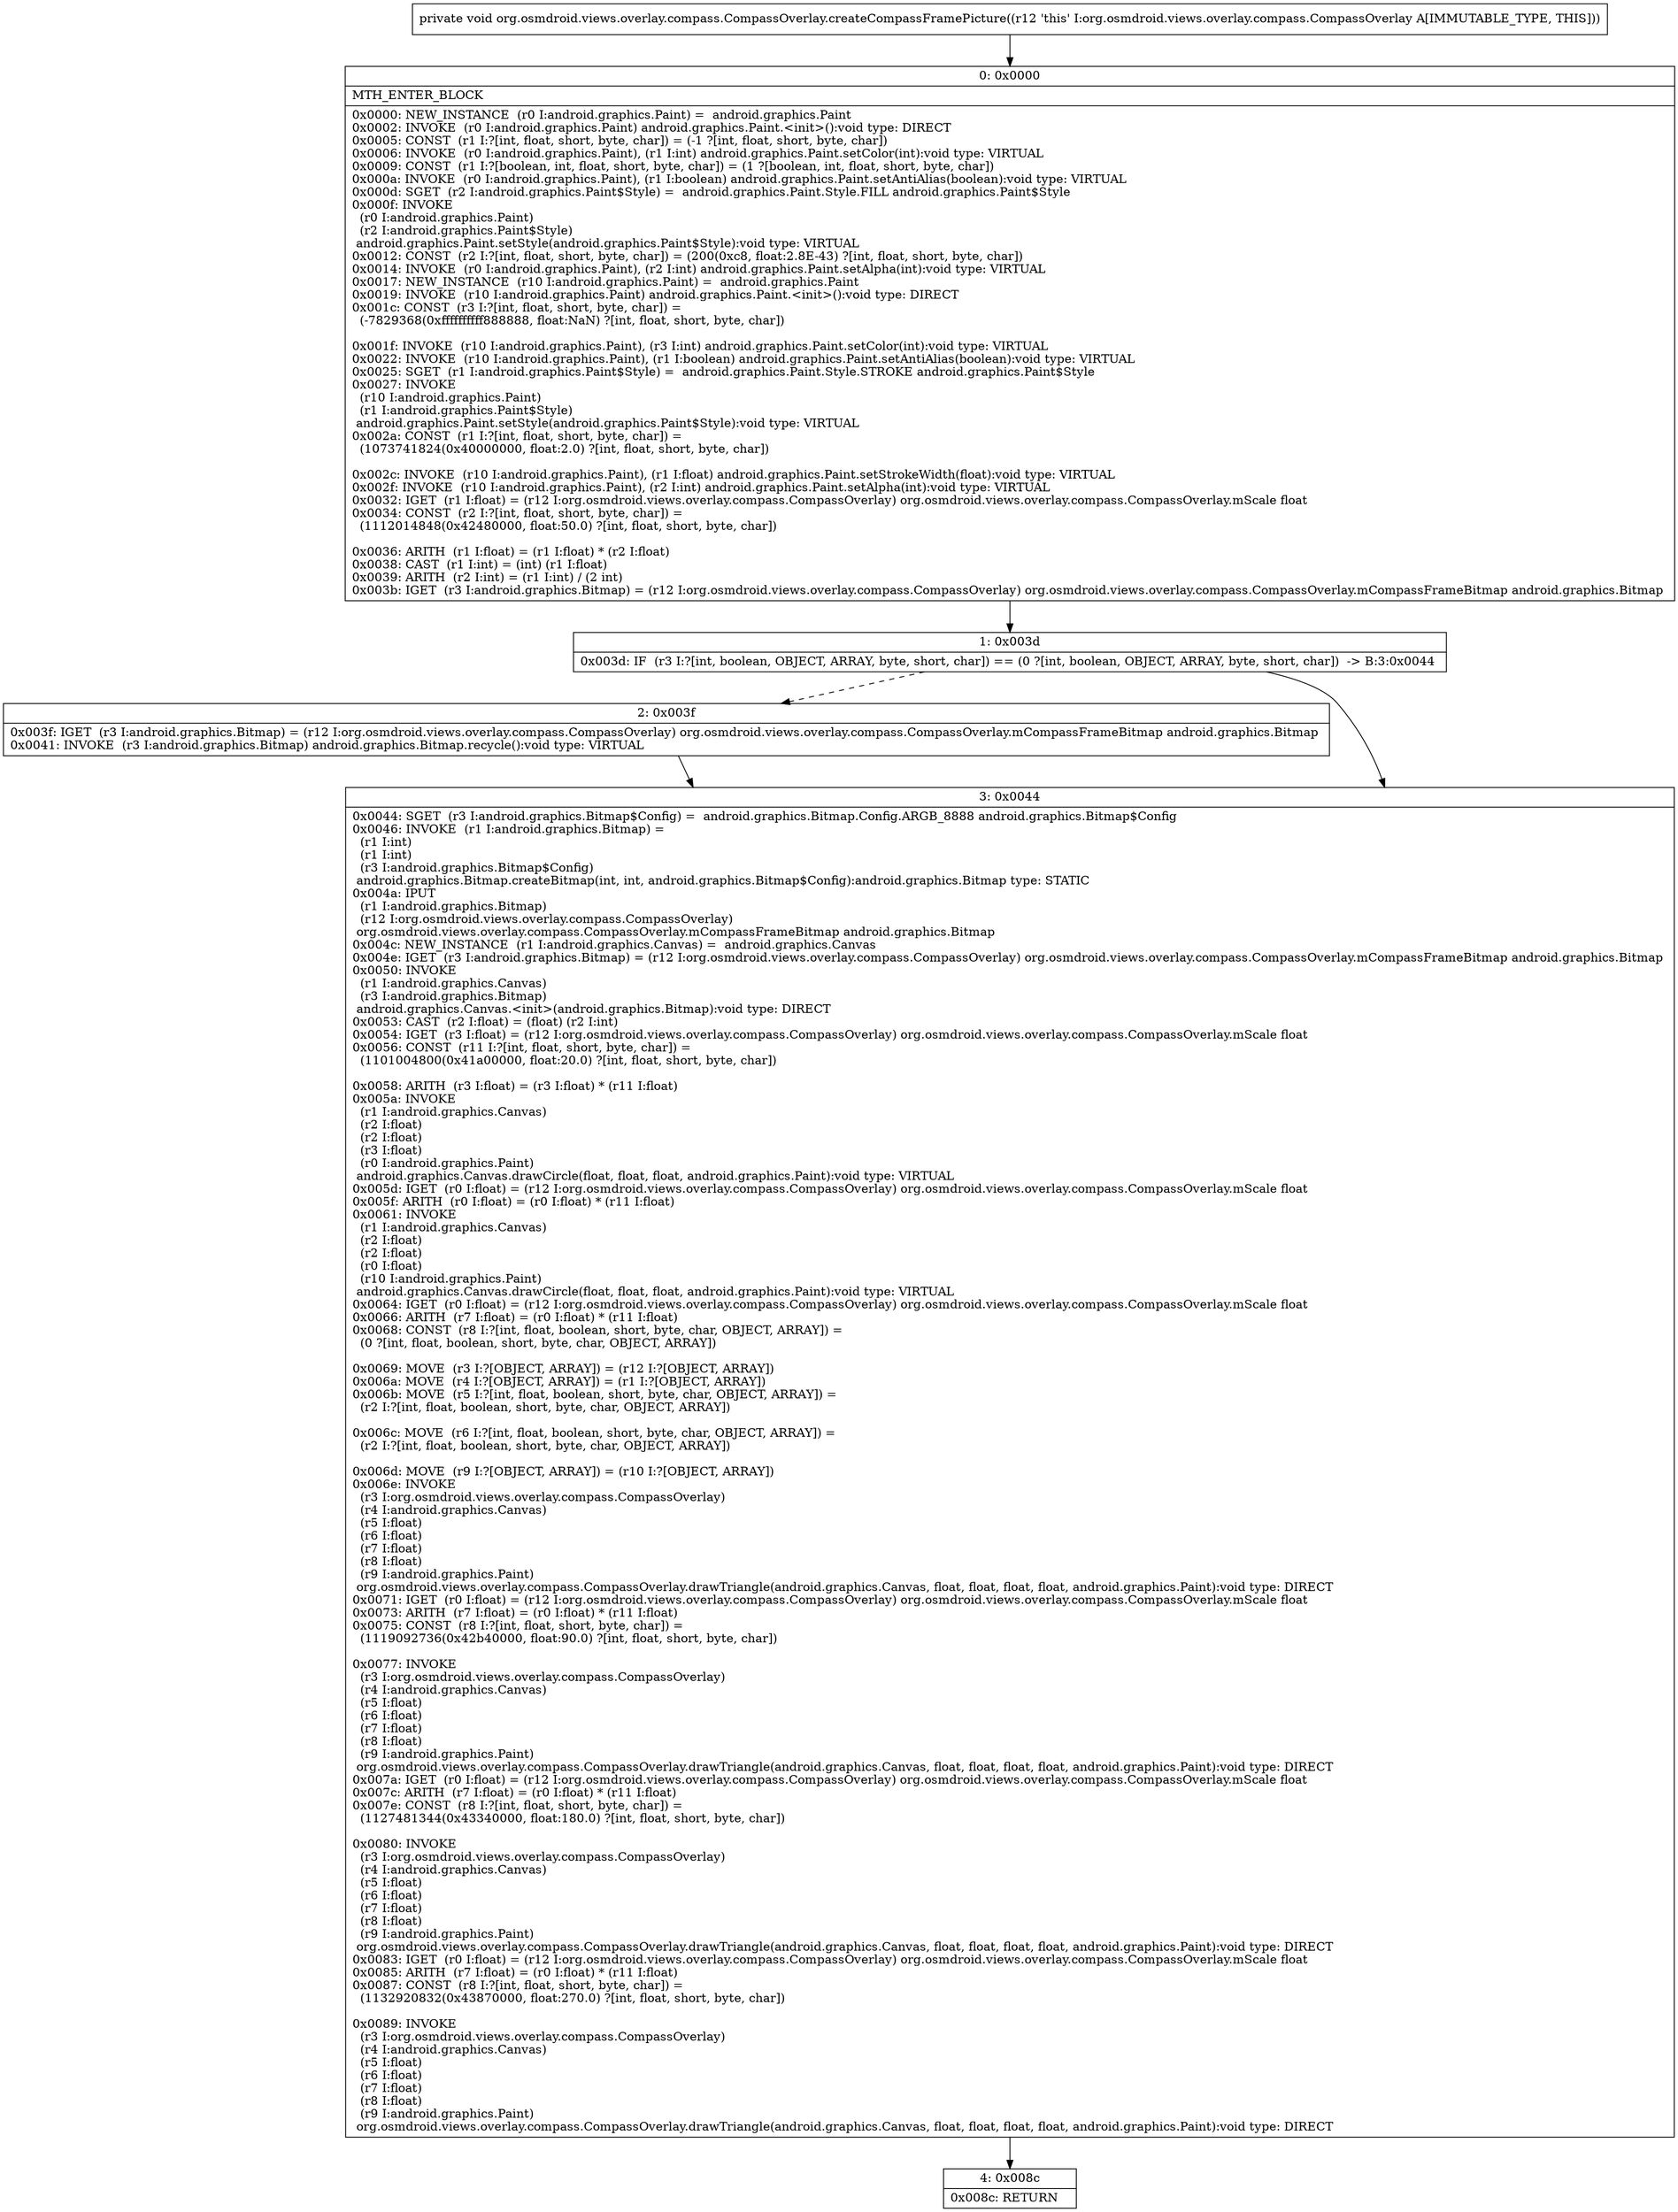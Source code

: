 digraph "CFG fororg.osmdroid.views.overlay.compass.CompassOverlay.createCompassFramePicture()V" {
Node_0 [shape=record,label="{0\:\ 0x0000|MTH_ENTER_BLOCK\l|0x0000: NEW_INSTANCE  (r0 I:android.graphics.Paint) =  android.graphics.Paint \l0x0002: INVOKE  (r0 I:android.graphics.Paint) android.graphics.Paint.\<init\>():void type: DIRECT \l0x0005: CONST  (r1 I:?[int, float, short, byte, char]) = (\-1 ?[int, float, short, byte, char]) \l0x0006: INVOKE  (r0 I:android.graphics.Paint), (r1 I:int) android.graphics.Paint.setColor(int):void type: VIRTUAL \l0x0009: CONST  (r1 I:?[boolean, int, float, short, byte, char]) = (1 ?[boolean, int, float, short, byte, char]) \l0x000a: INVOKE  (r0 I:android.graphics.Paint), (r1 I:boolean) android.graphics.Paint.setAntiAlias(boolean):void type: VIRTUAL \l0x000d: SGET  (r2 I:android.graphics.Paint$Style) =  android.graphics.Paint.Style.FILL android.graphics.Paint$Style \l0x000f: INVOKE  \l  (r0 I:android.graphics.Paint)\l  (r2 I:android.graphics.Paint$Style)\l android.graphics.Paint.setStyle(android.graphics.Paint$Style):void type: VIRTUAL \l0x0012: CONST  (r2 I:?[int, float, short, byte, char]) = (200(0xc8, float:2.8E\-43) ?[int, float, short, byte, char]) \l0x0014: INVOKE  (r0 I:android.graphics.Paint), (r2 I:int) android.graphics.Paint.setAlpha(int):void type: VIRTUAL \l0x0017: NEW_INSTANCE  (r10 I:android.graphics.Paint) =  android.graphics.Paint \l0x0019: INVOKE  (r10 I:android.graphics.Paint) android.graphics.Paint.\<init\>():void type: DIRECT \l0x001c: CONST  (r3 I:?[int, float, short, byte, char]) = \l  (\-7829368(0xffffffffff888888, float:NaN) ?[int, float, short, byte, char])\l \l0x001f: INVOKE  (r10 I:android.graphics.Paint), (r3 I:int) android.graphics.Paint.setColor(int):void type: VIRTUAL \l0x0022: INVOKE  (r10 I:android.graphics.Paint), (r1 I:boolean) android.graphics.Paint.setAntiAlias(boolean):void type: VIRTUAL \l0x0025: SGET  (r1 I:android.graphics.Paint$Style) =  android.graphics.Paint.Style.STROKE android.graphics.Paint$Style \l0x0027: INVOKE  \l  (r10 I:android.graphics.Paint)\l  (r1 I:android.graphics.Paint$Style)\l android.graphics.Paint.setStyle(android.graphics.Paint$Style):void type: VIRTUAL \l0x002a: CONST  (r1 I:?[int, float, short, byte, char]) = \l  (1073741824(0x40000000, float:2.0) ?[int, float, short, byte, char])\l \l0x002c: INVOKE  (r10 I:android.graphics.Paint), (r1 I:float) android.graphics.Paint.setStrokeWidth(float):void type: VIRTUAL \l0x002f: INVOKE  (r10 I:android.graphics.Paint), (r2 I:int) android.graphics.Paint.setAlpha(int):void type: VIRTUAL \l0x0032: IGET  (r1 I:float) = (r12 I:org.osmdroid.views.overlay.compass.CompassOverlay) org.osmdroid.views.overlay.compass.CompassOverlay.mScale float \l0x0034: CONST  (r2 I:?[int, float, short, byte, char]) = \l  (1112014848(0x42480000, float:50.0) ?[int, float, short, byte, char])\l \l0x0036: ARITH  (r1 I:float) = (r1 I:float) * (r2 I:float) \l0x0038: CAST  (r1 I:int) = (int) (r1 I:float) \l0x0039: ARITH  (r2 I:int) = (r1 I:int) \/ (2 int) \l0x003b: IGET  (r3 I:android.graphics.Bitmap) = (r12 I:org.osmdroid.views.overlay.compass.CompassOverlay) org.osmdroid.views.overlay.compass.CompassOverlay.mCompassFrameBitmap android.graphics.Bitmap \l}"];
Node_1 [shape=record,label="{1\:\ 0x003d|0x003d: IF  (r3 I:?[int, boolean, OBJECT, ARRAY, byte, short, char]) == (0 ?[int, boolean, OBJECT, ARRAY, byte, short, char])  \-\> B:3:0x0044 \l}"];
Node_2 [shape=record,label="{2\:\ 0x003f|0x003f: IGET  (r3 I:android.graphics.Bitmap) = (r12 I:org.osmdroid.views.overlay.compass.CompassOverlay) org.osmdroid.views.overlay.compass.CompassOverlay.mCompassFrameBitmap android.graphics.Bitmap \l0x0041: INVOKE  (r3 I:android.graphics.Bitmap) android.graphics.Bitmap.recycle():void type: VIRTUAL \l}"];
Node_3 [shape=record,label="{3\:\ 0x0044|0x0044: SGET  (r3 I:android.graphics.Bitmap$Config) =  android.graphics.Bitmap.Config.ARGB_8888 android.graphics.Bitmap$Config \l0x0046: INVOKE  (r1 I:android.graphics.Bitmap) = \l  (r1 I:int)\l  (r1 I:int)\l  (r3 I:android.graphics.Bitmap$Config)\l android.graphics.Bitmap.createBitmap(int, int, android.graphics.Bitmap$Config):android.graphics.Bitmap type: STATIC \l0x004a: IPUT  \l  (r1 I:android.graphics.Bitmap)\l  (r12 I:org.osmdroid.views.overlay.compass.CompassOverlay)\l org.osmdroid.views.overlay.compass.CompassOverlay.mCompassFrameBitmap android.graphics.Bitmap \l0x004c: NEW_INSTANCE  (r1 I:android.graphics.Canvas) =  android.graphics.Canvas \l0x004e: IGET  (r3 I:android.graphics.Bitmap) = (r12 I:org.osmdroid.views.overlay.compass.CompassOverlay) org.osmdroid.views.overlay.compass.CompassOverlay.mCompassFrameBitmap android.graphics.Bitmap \l0x0050: INVOKE  \l  (r1 I:android.graphics.Canvas)\l  (r3 I:android.graphics.Bitmap)\l android.graphics.Canvas.\<init\>(android.graphics.Bitmap):void type: DIRECT \l0x0053: CAST  (r2 I:float) = (float) (r2 I:int) \l0x0054: IGET  (r3 I:float) = (r12 I:org.osmdroid.views.overlay.compass.CompassOverlay) org.osmdroid.views.overlay.compass.CompassOverlay.mScale float \l0x0056: CONST  (r11 I:?[int, float, short, byte, char]) = \l  (1101004800(0x41a00000, float:20.0) ?[int, float, short, byte, char])\l \l0x0058: ARITH  (r3 I:float) = (r3 I:float) * (r11 I:float) \l0x005a: INVOKE  \l  (r1 I:android.graphics.Canvas)\l  (r2 I:float)\l  (r2 I:float)\l  (r3 I:float)\l  (r0 I:android.graphics.Paint)\l android.graphics.Canvas.drawCircle(float, float, float, android.graphics.Paint):void type: VIRTUAL \l0x005d: IGET  (r0 I:float) = (r12 I:org.osmdroid.views.overlay.compass.CompassOverlay) org.osmdroid.views.overlay.compass.CompassOverlay.mScale float \l0x005f: ARITH  (r0 I:float) = (r0 I:float) * (r11 I:float) \l0x0061: INVOKE  \l  (r1 I:android.graphics.Canvas)\l  (r2 I:float)\l  (r2 I:float)\l  (r0 I:float)\l  (r10 I:android.graphics.Paint)\l android.graphics.Canvas.drawCircle(float, float, float, android.graphics.Paint):void type: VIRTUAL \l0x0064: IGET  (r0 I:float) = (r12 I:org.osmdroid.views.overlay.compass.CompassOverlay) org.osmdroid.views.overlay.compass.CompassOverlay.mScale float \l0x0066: ARITH  (r7 I:float) = (r0 I:float) * (r11 I:float) \l0x0068: CONST  (r8 I:?[int, float, boolean, short, byte, char, OBJECT, ARRAY]) = \l  (0 ?[int, float, boolean, short, byte, char, OBJECT, ARRAY])\l \l0x0069: MOVE  (r3 I:?[OBJECT, ARRAY]) = (r12 I:?[OBJECT, ARRAY]) \l0x006a: MOVE  (r4 I:?[OBJECT, ARRAY]) = (r1 I:?[OBJECT, ARRAY]) \l0x006b: MOVE  (r5 I:?[int, float, boolean, short, byte, char, OBJECT, ARRAY]) = \l  (r2 I:?[int, float, boolean, short, byte, char, OBJECT, ARRAY])\l \l0x006c: MOVE  (r6 I:?[int, float, boolean, short, byte, char, OBJECT, ARRAY]) = \l  (r2 I:?[int, float, boolean, short, byte, char, OBJECT, ARRAY])\l \l0x006d: MOVE  (r9 I:?[OBJECT, ARRAY]) = (r10 I:?[OBJECT, ARRAY]) \l0x006e: INVOKE  \l  (r3 I:org.osmdroid.views.overlay.compass.CompassOverlay)\l  (r4 I:android.graphics.Canvas)\l  (r5 I:float)\l  (r6 I:float)\l  (r7 I:float)\l  (r8 I:float)\l  (r9 I:android.graphics.Paint)\l org.osmdroid.views.overlay.compass.CompassOverlay.drawTriangle(android.graphics.Canvas, float, float, float, float, android.graphics.Paint):void type: DIRECT \l0x0071: IGET  (r0 I:float) = (r12 I:org.osmdroid.views.overlay.compass.CompassOverlay) org.osmdroid.views.overlay.compass.CompassOverlay.mScale float \l0x0073: ARITH  (r7 I:float) = (r0 I:float) * (r11 I:float) \l0x0075: CONST  (r8 I:?[int, float, short, byte, char]) = \l  (1119092736(0x42b40000, float:90.0) ?[int, float, short, byte, char])\l \l0x0077: INVOKE  \l  (r3 I:org.osmdroid.views.overlay.compass.CompassOverlay)\l  (r4 I:android.graphics.Canvas)\l  (r5 I:float)\l  (r6 I:float)\l  (r7 I:float)\l  (r8 I:float)\l  (r9 I:android.graphics.Paint)\l org.osmdroid.views.overlay.compass.CompassOverlay.drawTriangle(android.graphics.Canvas, float, float, float, float, android.graphics.Paint):void type: DIRECT \l0x007a: IGET  (r0 I:float) = (r12 I:org.osmdroid.views.overlay.compass.CompassOverlay) org.osmdroid.views.overlay.compass.CompassOverlay.mScale float \l0x007c: ARITH  (r7 I:float) = (r0 I:float) * (r11 I:float) \l0x007e: CONST  (r8 I:?[int, float, short, byte, char]) = \l  (1127481344(0x43340000, float:180.0) ?[int, float, short, byte, char])\l \l0x0080: INVOKE  \l  (r3 I:org.osmdroid.views.overlay.compass.CompassOverlay)\l  (r4 I:android.graphics.Canvas)\l  (r5 I:float)\l  (r6 I:float)\l  (r7 I:float)\l  (r8 I:float)\l  (r9 I:android.graphics.Paint)\l org.osmdroid.views.overlay.compass.CompassOverlay.drawTriangle(android.graphics.Canvas, float, float, float, float, android.graphics.Paint):void type: DIRECT \l0x0083: IGET  (r0 I:float) = (r12 I:org.osmdroid.views.overlay.compass.CompassOverlay) org.osmdroid.views.overlay.compass.CompassOverlay.mScale float \l0x0085: ARITH  (r7 I:float) = (r0 I:float) * (r11 I:float) \l0x0087: CONST  (r8 I:?[int, float, short, byte, char]) = \l  (1132920832(0x43870000, float:270.0) ?[int, float, short, byte, char])\l \l0x0089: INVOKE  \l  (r3 I:org.osmdroid.views.overlay.compass.CompassOverlay)\l  (r4 I:android.graphics.Canvas)\l  (r5 I:float)\l  (r6 I:float)\l  (r7 I:float)\l  (r8 I:float)\l  (r9 I:android.graphics.Paint)\l org.osmdroid.views.overlay.compass.CompassOverlay.drawTriangle(android.graphics.Canvas, float, float, float, float, android.graphics.Paint):void type: DIRECT \l}"];
Node_4 [shape=record,label="{4\:\ 0x008c|0x008c: RETURN   \l}"];
MethodNode[shape=record,label="{private void org.osmdroid.views.overlay.compass.CompassOverlay.createCompassFramePicture((r12 'this' I:org.osmdroid.views.overlay.compass.CompassOverlay A[IMMUTABLE_TYPE, THIS])) }"];
MethodNode -> Node_0;
Node_0 -> Node_1;
Node_1 -> Node_2[style=dashed];
Node_1 -> Node_3;
Node_2 -> Node_3;
Node_3 -> Node_4;
}

